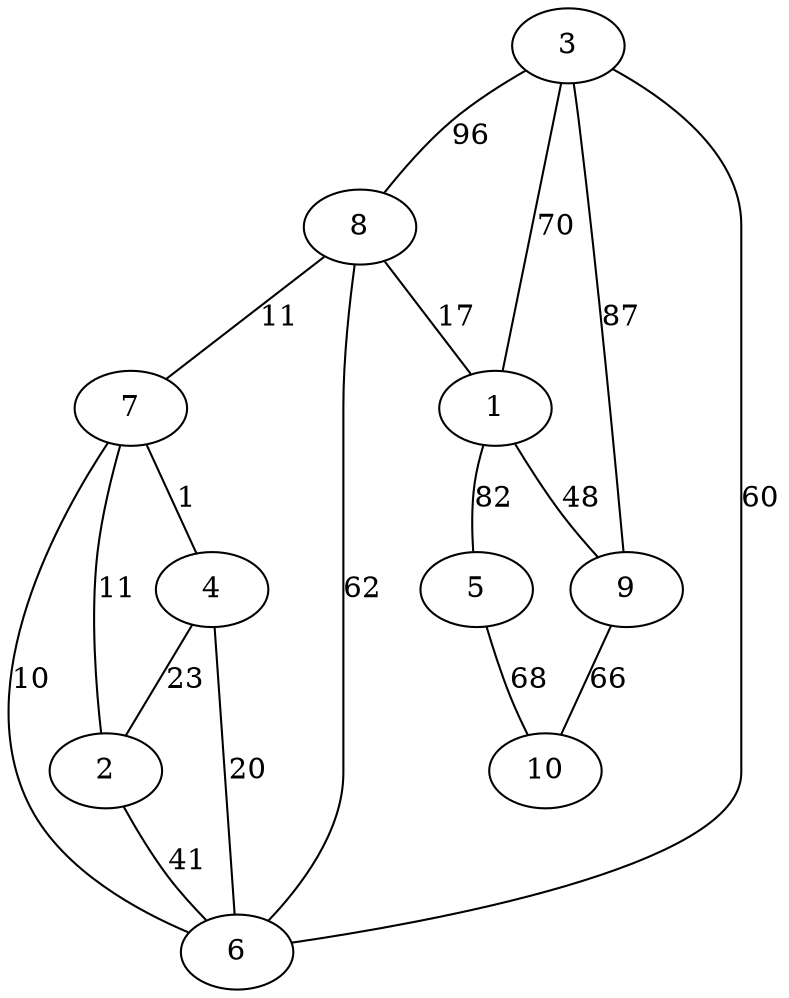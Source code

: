 graph G_1 {
    3;
    8;
    7;
    1;
    4;
    9;
    2;
    6;
    5;
    10;
    3 -- 8 [label="96"];
    8 -- 7 [label="11"];
    3 -- 1 [label="70"];
    8 -- 1 [label="17"];
    7 -- 4 [label="1"];
    3 -- 9 [label="87"];
    1 -- 9 [label="48"];
    7 -- 2 [label="11"];
    4 -- 2 [label="23"];
    3 -- 6 [label="60"];
    8 -- 6 [label="62"];
    7 -- 6 [label="10"];
    4 -- 6 [label="20"];
    2 -- 6 [label="41"];
    1 -- 5 [label="82"];
    9 -- 10 [label="66"];
    5 -- 10 [label="68"];
}